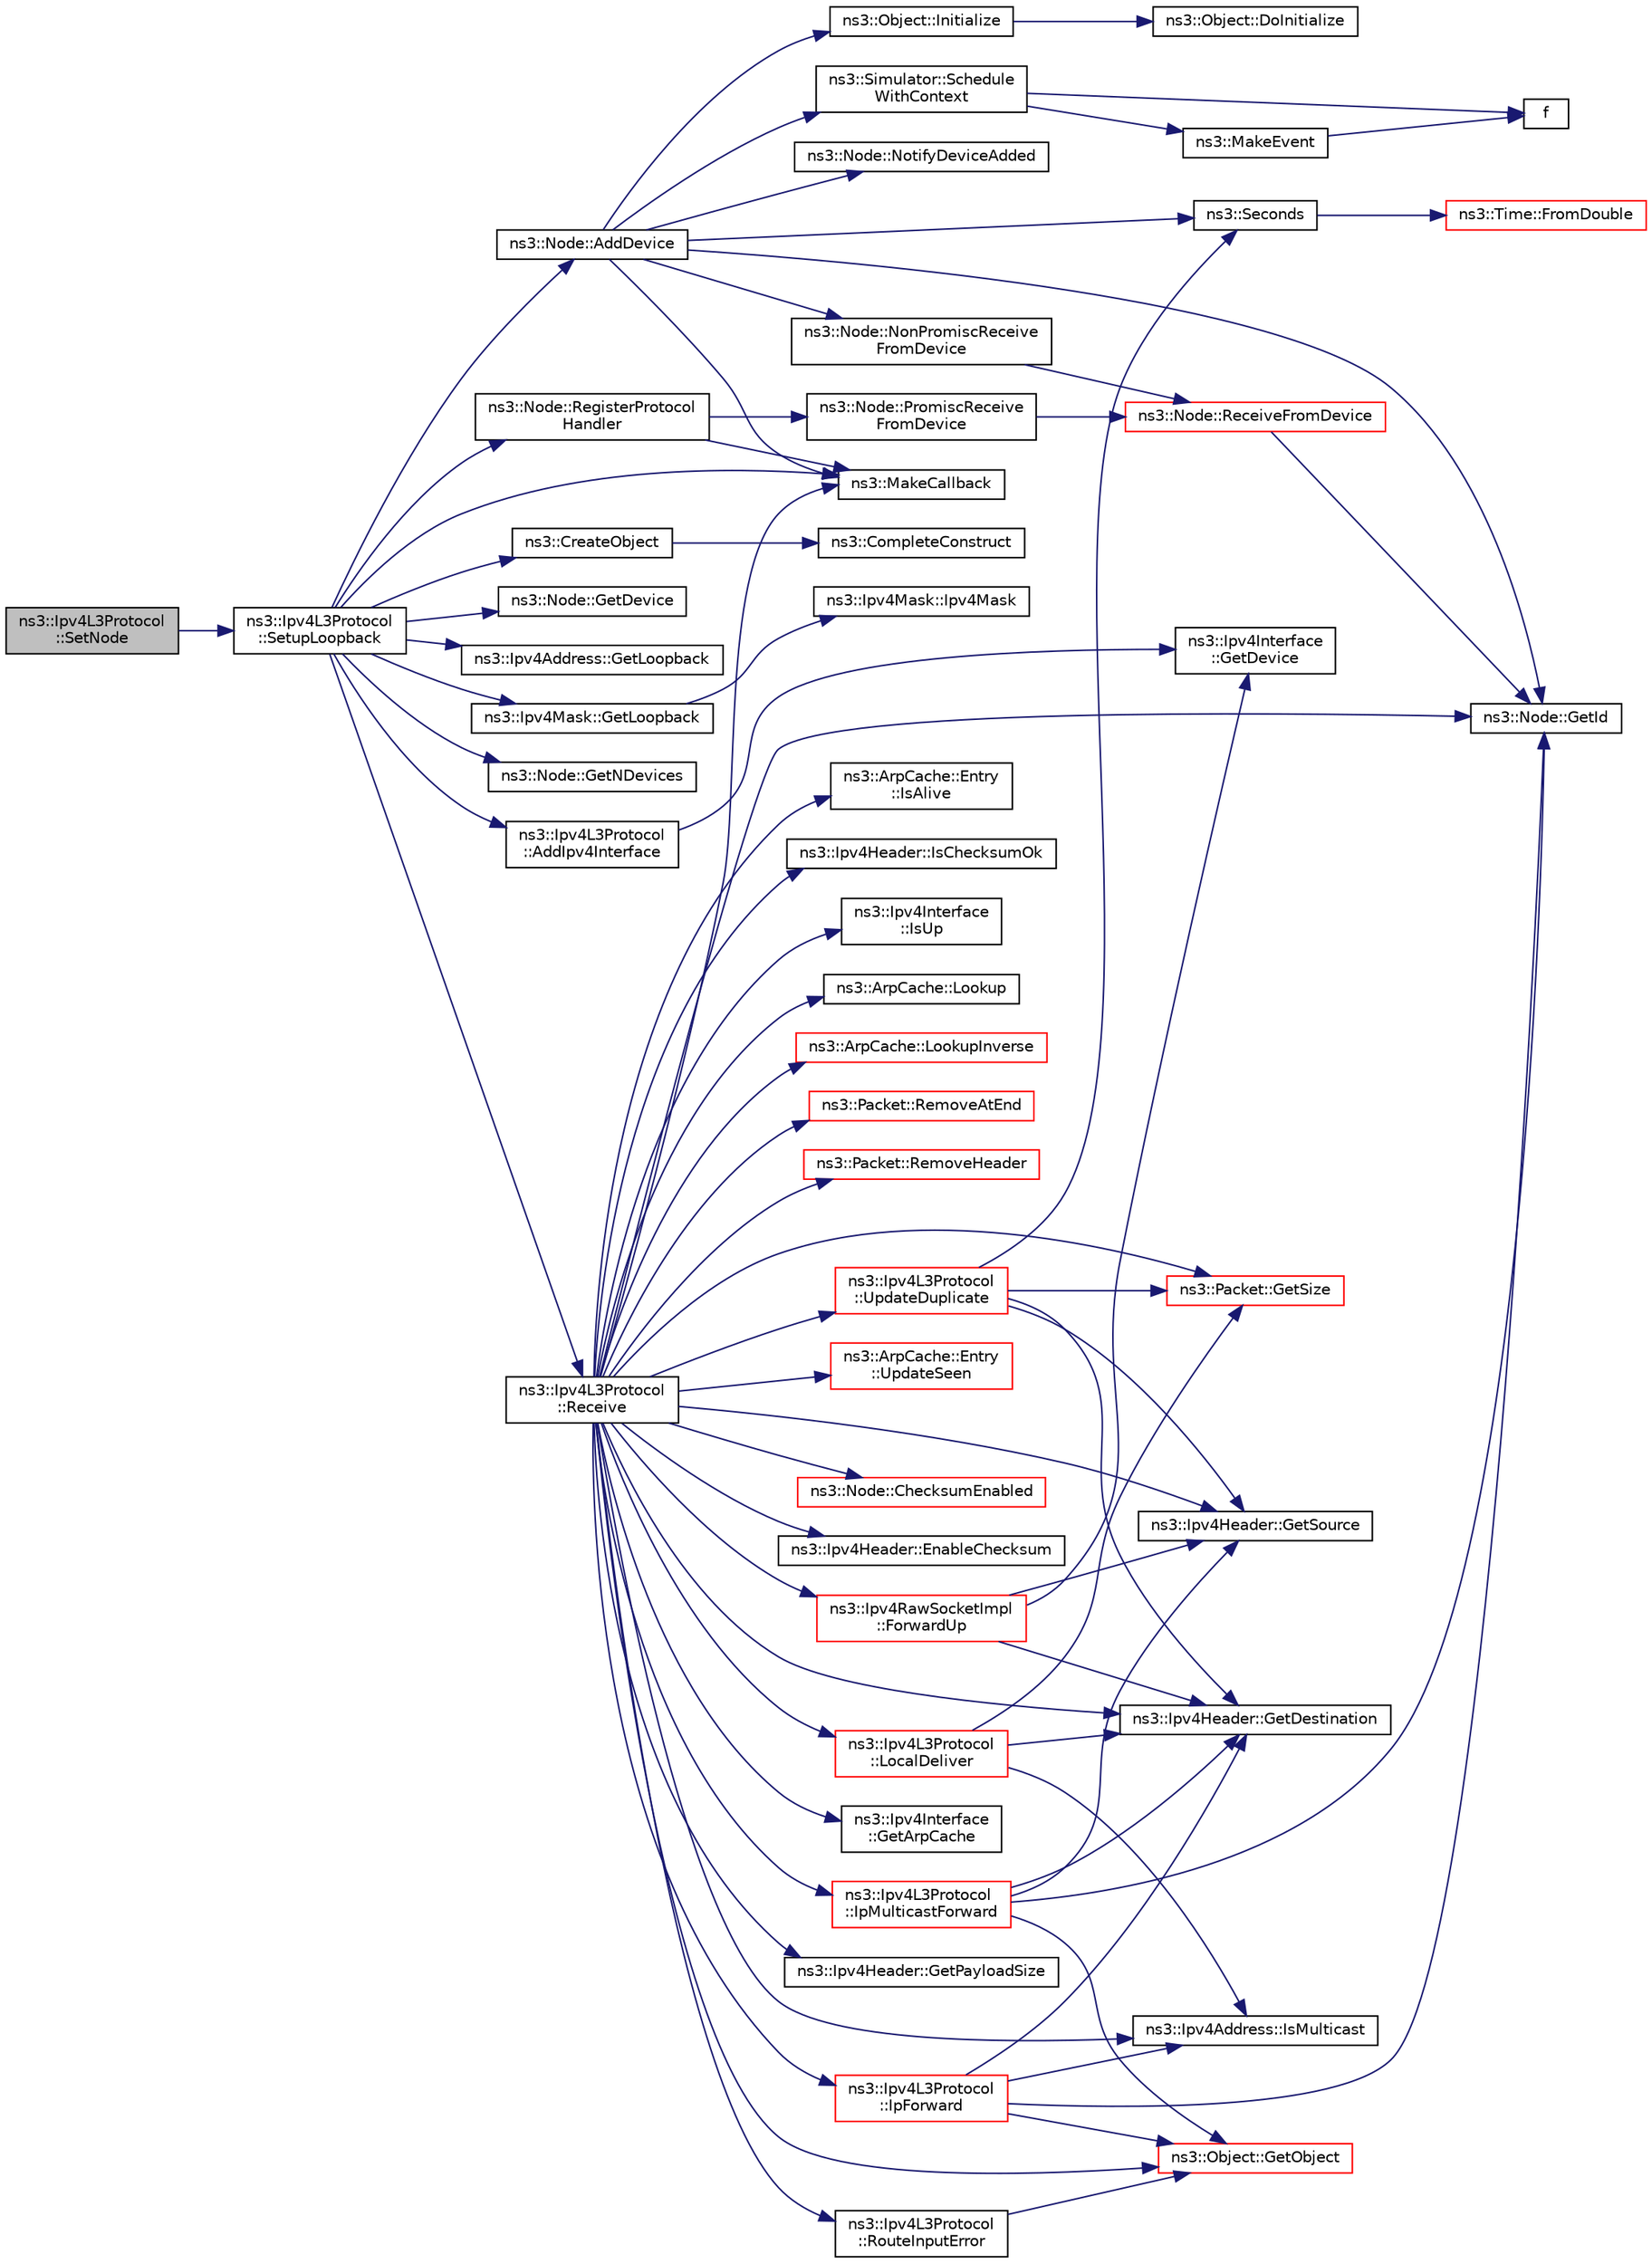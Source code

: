 digraph "ns3::Ipv4L3Protocol::SetNode"
{
 // LATEX_PDF_SIZE
  edge [fontname="Helvetica",fontsize="10",labelfontname="Helvetica",labelfontsize="10"];
  node [fontname="Helvetica",fontsize="10",shape=record];
  rankdir="LR";
  Node1 [label="ns3::Ipv4L3Protocol\l::SetNode",height=0.2,width=0.4,color="black", fillcolor="grey75", style="filled", fontcolor="black",tooltip="Set node associated with this stack."];
  Node1 -> Node2 [color="midnightblue",fontsize="10",style="solid",fontname="Helvetica"];
  Node2 [label="ns3::Ipv4L3Protocol\l::SetupLoopback",height=0.2,width=0.4,color="black", fillcolor="white", style="filled",URL="$classns3_1_1_ipv4_l3_protocol.html#aa37b950d26063e4e7ee659e599c83bde",tooltip="Setup loopback interface."];
  Node2 -> Node3 [color="midnightblue",fontsize="10",style="solid",fontname="Helvetica"];
  Node3 [label="ns3::Node::AddDevice",height=0.2,width=0.4,color="black", fillcolor="white", style="filled",URL="$classns3_1_1_node.html#a42ff83ee1d5d1649c770d3f5b62375de",tooltip="Associate a NetDevice to this node."];
  Node3 -> Node4 [color="midnightblue",fontsize="10",style="solid",fontname="Helvetica"];
  Node4 [label="ns3::Node::GetId",height=0.2,width=0.4,color="black", fillcolor="white", style="filled",URL="$classns3_1_1_node.html#a2ed8663077afcb8db519296b0ada6355",tooltip=" "];
  Node3 -> Node5 [color="midnightblue",fontsize="10",style="solid",fontname="Helvetica"];
  Node5 [label="ns3::Object::Initialize",height=0.2,width=0.4,color="black", fillcolor="white", style="filled",URL="$classns3_1_1_object.html#af4411cb29971772fcd09203474a95078",tooltip="Invoke DoInitialize on all Objects aggregated to this one."];
  Node5 -> Node6 [color="midnightblue",fontsize="10",style="solid",fontname="Helvetica"];
  Node6 [label="ns3::Object::DoInitialize",height=0.2,width=0.4,color="black", fillcolor="white", style="filled",URL="$classns3_1_1_object.html#af8482a521433409fb5c7f749398c9dbe",tooltip="Initialize() implementation."];
  Node3 -> Node7 [color="midnightblue",fontsize="10",style="solid",fontname="Helvetica"];
  Node7 [label="ns3::MakeCallback",height=0.2,width=0.4,color="black", fillcolor="white", style="filled",URL="$namespacens3.html#af1dde3c04374147fca0cfe3b0766d664",tooltip="Build Callbacks for class method members which take varying numbers of arguments and potentially retu..."];
  Node3 -> Node8 [color="midnightblue",fontsize="10",style="solid",fontname="Helvetica"];
  Node8 [label="ns3::Node::NonPromiscReceive\lFromDevice",height=0.2,width=0.4,color="black", fillcolor="white", style="filled",URL="$classns3_1_1_node.html#a72ebf5bdc911879511f1e249d471f7e5",tooltip="Receive a packet from a device in non-promiscuous mode."];
  Node8 -> Node9 [color="midnightblue",fontsize="10",style="solid",fontname="Helvetica"];
  Node9 [label="ns3::Node::ReceiveFromDevice",height=0.2,width=0.4,color="red", fillcolor="white", style="filled",URL="$classns3_1_1_node.html#a6cbe61c071c85bb3ba5d4843132cd119",tooltip="Receive a packet from a device."];
  Node9 -> Node4 [color="midnightblue",fontsize="10",style="solid",fontname="Helvetica"];
  Node3 -> Node61 [color="midnightblue",fontsize="10",style="solid",fontname="Helvetica"];
  Node61 [label="ns3::Node::NotifyDeviceAdded",height=0.2,width=0.4,color="black", fillcolor="white", style="filled",URL="$classns3_1_1_node.html#ae85e535c650941f4f8ca6845a9f61e42",tooltip="Notifies all the DeviceAdditionListener about the new device added."];
  Node3 -> Node62 [color="midnightblue",fontsize="10",style="solid",fontname="Helvetica"];
  Node62 [label="ns3::Simulator::Schedule\lWithContext",height=0.2,width=0.4,color="black", fillcolor="white", style="filled",URL="$classns3_1_1_simulator.html#a6801feda0ccf0595cb48d1e962cd40a1",tooltip="Schedule an event with the given context."];
  Node62 -> Node63 [color="midnightblue",fontsize="10",style="solid",fontname="Helvetica"];
  Node63 [label="f",height=0.2,width=0.4,color="black", fillcolor="white", style="filled",URL="$80211b_8c.html#ae7ffc1a8f84fa47a0812b2f2b9627132",tooltip=" "];
  Node62 -> Node64 [color="midnightblue",fontsize="10",style="solid",fontname="Helvetica"];
  Node64 [label="ns3::MakeEvent",height=0.2,width=0.4,color="black", fillcolor="white", style="filled",URL="$group__makeeventfnptr.html#ga289a28a2497c18a9bd299e5e2014094b",tooltip="Make an EventImpl from a function pointer taking varying numbers of arguments."];
  Node64 -> Node63 [color="midnightblue",fontsize="10",style="solid",fontname="Helvetica"];
  Node3 -> Node65 [color="midnightblue",fontsize="10",style="solid",fontname="Helvetica"];
  Node65 [label="ns3::Seconds",height=0.2,width=0.4,color="black", fillcolor="white", style="filled",URL="$group__timecivil.html#ga33c34b816f8ff6628e33d5c8e9713b9e",tooltip="Construct a Time in the indicated unit."];
  Node65 -> Node66 [color="midnightblue",fontsize="10",style="solid",fontname="Helvetica"];
  Node66 [label="ns3::Time::FromDouble",height=0.2,width=0.4,color="red", fillcolor="white", style="filled",URL="$classns3_1_1_time.html#a60e845f4a74e62495b86356afe604cb4",tooltip="Create a Time equal to value in unit unit."];
  Node2 -> Node71 [color="midnightblue",fontsize="10",style="solid",fontname="Helvetica"];
  Node71 [label="ns3::Ipv4L3Protocol\l::AddIpv4Interface",height=0.2,width=0.4,color="black", fillcolor="white", style="filled",URL="$classns3_1_1_ipv4_l3_protocol.html#afd3f97720c2d1af22f05038fcdb6e089",tooltip="Add an IPv4 interface to the stack."];
  Node71 -> Node72 [color="midnightblue",fontsize="10",style="solid",fontname="Helvetica"];
  Node72 [label="ns3::Ipv4Interface\l::GetDevice",height=0.2,width=0.4,color="black", fillcolor="white", style="filled",URL="$classns3_1_1_ipv4_interface.html#aa859c4d2ebd0f72bcc6897987a58f9b4",tooltip=" "];
  Node2 -> Node73 [color="midnightblue",fontsize="10",style="solid",fontname="Helvetica"];
  Node73 [label="ns3::CreateObject",height=0.2,width=0.4,color="black", fillcolor="white", style="filled",URL="$group__object.html#ga4f58688dc118e0e279e2fb539f3248cc",tooltip="Create an object by type, with varying number of constructor parameters."];
  Node73 -> Node74 [color="midnightblue",fontsize="10",style="solid",fontname="Helvetica"];
  Node74 [label="ns3::CompleteConstruct",height=0.2,width=0.4,color="black", fillcolor="white", style="filled",URL="$namespacens3.html#ac691eac01671bfb90912a3ad38964197",tooltip=" "];
  Node2 -> Node75 [color="midnightblue",fontsize="10",style="solid",fontname="Helvetica"];
  Node75 [label="ns3::Node::GetDevice",height=0.2,width=0.4,color="black", fillcolor="white", style="filled",URL="$classns3_1_1_node.html#ad5e10d46d12a255573c53d5db0fc043b",tooltip="Retrieve the index-th NetDevice associated to this node."];
  Node2 -> Node76 [color="midnightblue",fontsize="10",style="solid",fontname="Helvetica"];
  Node76 [label="ns3::Ipv4Address::GetLoopback",height=0.2,width=0.4,color="black", fillcolor="white", style="filled",URL="$classns3_1_1_ipv4_address.html#a583a93499e0d947439794d7bd0c6366d",tooltip=" "];
  Node2 -> Node77 [color="midnightblue",fontsize="10",style="solid",fontname="Helvetica"];
  Node77 [label="ns3::Ipv4Mask::GetLoopback",height=0.2,width=0.4,color="black", fillcolor="white", style="filled",URL="$classns3_1_1_ipv4_mask.html#a7842be570f11b3ffcf3a50b0639bcf2d",tooltip=" "];
  Node77 -> Node78 [color="midnightblue",fontsize="10",style="solid",fontname="Helvetica"];
  Node78 [label="ns3::Ipv4Mask::Ipv4Mask",height=0.2,width=0.4,color="black", fillcolor="white", style="filled",URL="$classns3_1_1_ipv4_mask.html#a4f877fcb3423f63debab168c83213627",tooltip="Will initialize to a garbage value (0x66666666)"];
  Node2 -> Node79 [color="midnightblue",fontsize="10",style="solid",fontname="Helvetica"];
  Node79 [label="ns3::Node::GetNDevices",height=0.2,width=0.4,color="black", fillcolor="white", style="filled",URL="$classns3_1_1_node.html#ab160c405a94d258f6fc5e4e3fd33cecd",tooltip=" "];
  Node2 -> Node7 [color="midnightblue",fontsize="10",style="solid",fontname="Helvetica"];
  Node2 -> Node80 [color="midnightblue",fontsize="10",style="solid",fontname="Helvetica"];
  Node80 [label="ns3::Ipv4L3Protocol\l::Receive",height=0.2,width=0.4,color="black", fillcolor="white", style="filled",URL="$classns3_1_1_ipv4_l3_protocol.html#a2f27fb0a3f698ffb34a654323b063c94",tooltip="Lower layer calls this method after calling L3Demux::Lookup The ARP subclass needs to know from which..."];
  Node80 -> Node81 [color="midnightblue",fontsize="10",style="solid",fontname="Helvetica"];
  Node81 [label="ns3::Node::ChecksumEnabled",height=0.2,width=0.4,color="red", fillcolor="white", style="filled",URL="$classns3_1_1_node.html#a0515bfe9a3aeb6605d657ba855699815",tooltip=" "];
  Node80 -> Node83 [color="midnightblue",fontsize="10",style="solid",fontname="Helvetica"];
  Node83 [label="ns3::Ipv4Header::EnableChecksum",height=0.2,width=0.4,color="black", fillcolor="white", style="filled",URL="$classns3_1_1_ipv4_header.html#a93a16e6147989f0d772634c2abceb7d6",tooltip="Enable checksum calculation for this header."];
  Node80 -> Node84 [color="midnightblue",fontsize="10",style="solid",fontname="Helvetica"];
  Node84 [label="ns3::Ipv4RawSocketImpl\l::ForwardUp",height=0.2,width=0.4,color="red", fillcolor="white", style="filled",URL="$classns3_1_1_ipv4_raw_socket_impl.html#ab4fc4f9979027503156102d42ec62e9b",tooltip="Forward up to receive method."];
  Node84 -> Node132 [color="midnightblue",fontsize="10",style="solid",fontname="Helvetica"];
  Node132 [label="ns3::Ipv4Header::GetDestination",height=0.2,width=0.4,color="black", fillcolor="white", style="filled",URL="$classns3_1_1_ipv4_header.html#a85daf48f0effc6bce6cb5c66bf4e1576",tooltip=" "];
  Node84 -> Node72 [color="midnightblue",fontsize="10",style="solid",fontname="Helvetica"];
  Node84 -> Node134 [color="midnightblue",fontsize="10",style="solid",fontname="Helvetica"];
  Node134 [label="ns3::Ipv4Header::GetSource",height=0.2,width=0.4,color="black", fillcolor="white", style="filled",URL="$classns3_1_1_ipv4_header.html#a542b0328f3ab54ae39d56cdc24f8403f",tooltip=" "];
  Node80 -> Node154 [color="midnightblue",fontsize="10",style="solid",fontname="Helvetica"];
  Node154 [label="ns3::Ipv4Interface\l::GetArpCache",height=0.2,width=0.4,color="black", fillcolor="white", style="filled",URL="$classns3_1_1_ipv4_interface.html#a78e446ab10c226125245472d0fc848aa",tooltip=" "];
  Node80 -> Node132 [color="midnightblue",fontsize="10",style="solid",fontname="Helvetica"];
  Node80 -> Node4 [color="midnightblue",fontsize="10",style="solid",fontname="Helvetica"];
  Node80 -> Node155 [color="midnightblue",fontsize="10",style="solid",fontname="Helvetica"];
  Node155 [label="ns3::Object::GetObject",height=0.2,width=0.4,color="red", fillcolor="white", style="filled",URL="$classns3_1_1_object.html#ad21f5401ff705cd29c37f931ea3afc18",tooltip="Get a pointer to the requested aggregated Object."];
  Node80 -> Node162 [color="midnightblue",fontsize="10",style="solid",fontname="Helvetica"];
  Node162 [label="ns3::Ipv4Header::GetPayloadSize",height=0.2,width=0.4,color="black", fillcolor="white", style="filled",URL="$classns3_1_1_ipv4_header.html#aca056ab8819d5ff70a47225a3559f43e",tooltip=" "];
  Node80 -> Node163 [color="midnightblue",fontsize="10",style="solid",fontname="Helvetica"];
  Node163 [label="ns3::Packet::GetSize",height=0.2,width=0.4,color="red", fillcolor="white", style="filled",URL="$classns3_1_1_packet.html#afff7cb1ff518ee6dc0d424e10a5ad6ec",tooltip="Returns the the size in bytes of the packet (including the zero-filled initial payload)."];
  Node80 -> Node134 [color="midnightblue",fontsize="10",style="solid",fontname="Helvetica"];
  Node80 -> Node165 [color="midnightblue",fontsize="10",style="solid",fontname="Helvetica"];
  Node165 [label="ns3::Ipv4L3Protocol\l::IpForward",height=0.2,width=0.4,color="red", fillcolor="white", style="filled",URL="$classns3_1_1_ipv4_l3_protocol.html#ae00b4ef6c6907a602898800ee5dcbc57",tooltip="Forward a packet."];
  Node165 -> Node132 [color="midnightblue",fontsize="10",style="solid",fontname="Helvetica"];
  Node165 -> Node4 [color="midnightblue",fontsize="10",style="solid",fontname="Helvetica"];
  Node165 -> Node155 [color="midnightblue",fontsize="10",style="solid",fontname="Helvetica"];
  Node165 -> Node172 [color="midnightblue",fontsize="10",style="solid",fontname="Helvetica"];
  Node172 [label="ns3::Ipv4Address::IsMulticast",height=0.2,width=0.4,color="black", fillcolor="white", style="filled",URL="$classns3_1_1_ipv4_address.html#a3a39d50664243b7e37a1244bb03b4ec2",tooltip=" "];
  Node80 -> Node225 [color="midnightblue",fontsize="10",style="solid",fontname="Helvetica"];
  Node225 [label="ns3::Ipv4L3Protocol\l::IpMulticastForward",height=0.2,width=0.4,color="red", fillcolor="white", style="filled",URL="$classns3_1_1_ipv4_l3_protocol.html#a85ad438d9b2c50d55d1b674b9fd1e8f7",tooltip="Forward a multicast packet."];
  Node225 -> Node132 [color="midnightblue",fontsize="10",style="solid",fontname="Helvetica"];
  Node225 -> Node4 [color="midnightblue",fontsize="10",style="solid",fontname="Helvetica"];
  Node225 -> Node155 [color="midnightblue",fontsize="10",style="solid",fontname="Helvetica"];
  Node225 -> Node134 [color="midnightblue",fontsize="10",style="solid",fontname="Helvetica"];
  Node80 -> Node231 [color="midnightblue",fontsize="10",style="solid",fontname="Helvetica"];
  Node231 [label="ns3::ArpCache::Entry\l::IsAlive",height=0.2,width=0.4,color="black", fillcolor="white", style="filled",URL="$classns3_1_1_arp_cache_1_1_entry.html#a48ddb408308298816e78708fc75b014b",tooltip=" "];
  Node80 -> Node232 [color="midnightblue",fontsize="10",style="solid",fontname="Helvetica"];
  Node232 [label="ns3::Ipv4Header::IsChecksumOk",height=0.2,width=0.4,color="black", fillcolor="white", style="filled",URL="$classns3_1_1_ipv4_header.html#ad9d388fd609e07a4fba2688850beb263",tooltip=" "];
  Node80 -> Node172 [color="midnightblue",fontsize="10",style="solid",fontname="Helvetica"];
  Node80 -> Node217 [color="midnightblue",fontsize="10",style="solid",fontname="Helvetica"];
  Node217 [label="ns3::Ipv4Interface\l::IsUp",height=0.2,width=0.4,color="black", fillcolor="white", style="filled",URL="$classns3_1_1_ipv4_interface.html#af319226f89f0298c929260b500647418",tooltip="These are IP interface states and may be distinct from NetDevice states, such as found in real implem..."];
  Node80 -> Node233 [color="midnightblue",fontsize="10",style="solid",fontname="Helvetica"];
  Node233 [label="ns3::Ipv4L3Protocol\l::LocalDeliver",height=0.2,width=0.4,color="red", fillcolor="white", style="filled",URL="$classns3_1_1_ipv4_l3_protocol.html#aa64669f000ce115efafd5e086995b4ff",tooltip="Deliver a packet."];
  Node233 -> Node132 [color="midnightblue",fontsize="10",style="solid",fontname="Helvetica"];
  Node233 -> Node163 [color="midnightblue",fontsize="10",style="solid",fontname="Helvetica"];
  Node233 -> Node172 [color="midnightblue",fontsize="10",style="solid",fontname="Helvetica"];
  Node80 -> Node275 [color="midnightblue",fontsize="10",style="solid",fontname="Helvetica"];
  Node275 [label="ns3::ArpCache::Lookup",height=0.2,width=0.4,color="black", fillcolor="white", style="filled",URL="$classns3_1_1_arp_cache.html#a9402dc061ed329656e75c0dd9d591c0b",tooltip="Do lookup in the ARP cache against an IP address."];
  Node80 -> Node276 [color="midnightblue",fontsize="10",style="solid",fontname="Helvetica"];
  Node276 [label="ns3::ArpCache::LookupInverse",height=0.2,width=0.4,color="red", fillcolor="white", style="filled",URL="$classns3_1_1_arp_cache.html#a906f1f74032fec4ebe54792cb07f34cd",tooltip="Do lookup in the ARP cache against a MAC address."];
  Node80 -> Node7 [color="midnightblue",fontsize="10",style="solid",fontname="Helvetica"];
  Node80 -> Node278 [color="midnightblue",fontsize="10",style="solid",fontname="Helvetica"];
  Node278 [label="ns3::Packet::RemoveAtEnd",height=0.2,width=0.4,color="red", fillcolor="white", style="filled",URL="$classns3_1_1_packet.html#a607de6c1abda2a960e99a3b59fd35d14",tooltip="Remove size bytes from the end of the current packet."];
  Node80 -> Node279 [color="midnightblue",fontsize="10",style="solid",fontname="Helvetica"];
  Node279 [label="ns3::Packet::RemoveHeader",height=0.2,width=0.4,color="red", fillcolor="white", style="filled",URL="$classns3_1_1_packet.html#a0961eccf975d75f902d40956c93ba63e",tooltip="Deserialize and remove the header from the internal buffer."];
  Node80 -> Node281 [color="midnightblue",fontsize="10",style="solid",fontname="Helvetica"];
  Node281 [label="ns3::Ipv4L3Protocol\l::RouteInputError",height=0.2,width=0.4,color="black", fillcolor="white", style="filled",URL="$classns3_1_1_ipv4_l3_protocol.html#a39611a6da4b2d975e3eae9cebf6da6eb",tooltip="Fallback when no route is found."];
  Node281 -> Node155 [color="midnightblue",fontsize="10",style="solid",fontname="Helvetica"];
  Node80 -> Node282 [color="midnightblue",fontsize="10",style="solid",fontname="Helvetica"];
  Node282 [label="ns3::Ipv4L3Protocol\l::UpdateDuplicate",height=0.2,width=0.4,color="red", fillcolor="white", style="filled",URL="$classns3_1_1_ipv4_l3_protocol.html#ad4a3a05c972868c2cb734664d558fdca",tooltip="Registers duplicate entry, return false if new."];
  Node282 -> Node132 [color="midnightblue",fontsize="10",style="solid",fontname="Helvetica"];
  Node282 -> Node163 [color="midnightblue",fontsize="10",style="solid",fontname="Helvetica"];
  Node282 -> Node134 [color="midnightblue",fontsize="10",style="solid",fontname="Helvetica"];
  Node282 -> Node65 [color="midnightblue",fontsize="10",style="solid",fontname="Helvetica"];
  Node80 -> Node293 [color="midnightblue",fontsize="10",style="solid",fontname="Helvetica"];
  Node293 [label="ns3::ArpCache::Entry\l::UpdateSeen",height=0.2,width=0.4,color="red", fillcolor="white", style="filled",URL="$classns3_1_1_arp_cache_1_1_entry.html#ace80d88fc28b4defd82ddb8ad7d5ad07",tooltip="Update the entry when seeing a packet."];
  Node2 -> Node294 [color="midnightblue",fontsize="10",style="solid",fontname="Helvetica"];
  Node294 [label="ns3::Node::RegisterProtocol\lHandler",height=0.2,width=0.4,color="black", fillcolor="white", style="filled",URL="$classns3_1_1_node.html#af713f0e7ea5c49b4fa0b3613405c45fa",tooltip=" "];
  Node294 -> Node7 [color="midnightblue",fontsize="10",style="solid",fontname="Helvetica"];
  Node294 -> Node295 [color="midnightblue",fontsize="10",style="solid",fontname="Helvetica"];
  Node295 [label="ns3::Node::PromiscReceive\lFromDevice",height=0.2,width=0.4,color="black", fillcolor="white", style="filled",URL="$classns3_1_1_node.html#a16cf271eeeab87dc7133ffb3f8b24dc4",tooltip="Receive a packet from a device in promiscuous mode."];
  Node295 -> Node9 [color="midnightblue",fontsize="10",style="solid",fontname="Helvetica"];
}
